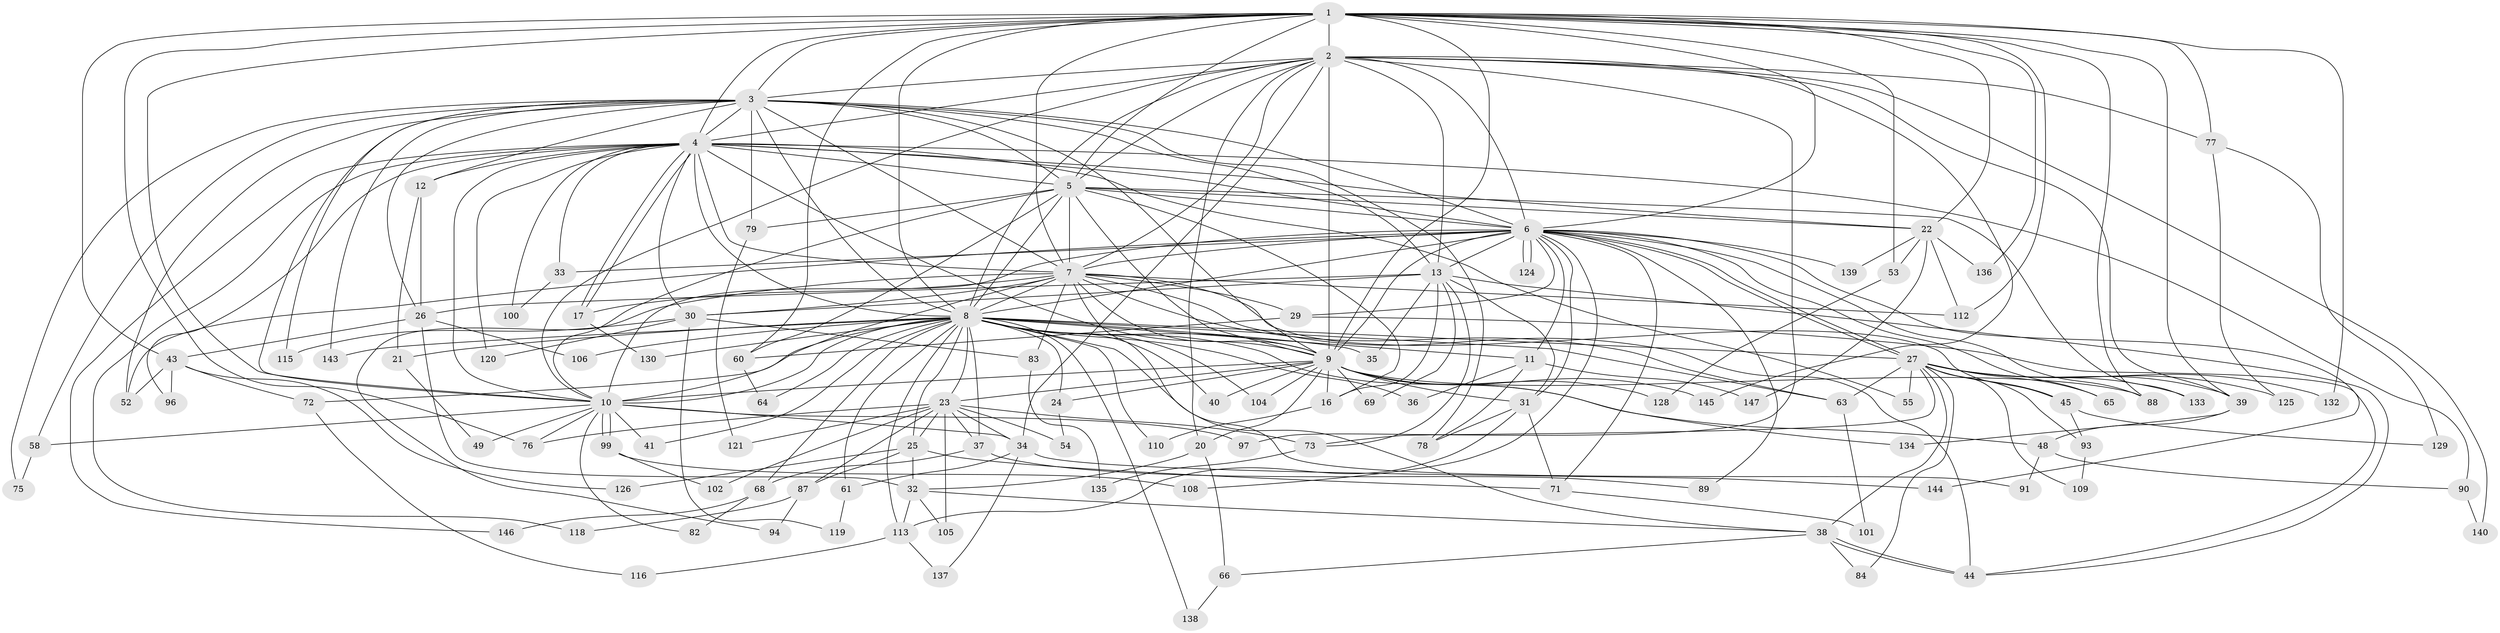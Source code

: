 // Generated by graph-tools (version 1.1) at 2025/51/02/27/25 19:51:43]
// undirected, 112 vertices, 274 edges
graph export_dot {
graph [start="1"]
  node [color=gray90,style=filled];
  1 [super="+142"];
  2 [super="+28"];
  3 [super="+14"];
  4 [super="+56"];
  5 [super="+107"];
  6 [super="+62"];
  7 [super="+15"];
  8 [super="+19"];
  9 [super="+141"];
  10 [super="+18"];
  11;
  12;
  13 [super="+51"];
  16 [super="+67"];
  17 [super="+131"];
  20;
  21;
  22 [super="+50"];
  23 [super="+85"];
  24;
  25 [super="+111"];
  26 [super="+42"];
  27 [super="+47"];
  29 [super="+46"];
  30 [super="+70"];
  31 [super="+80"];
  32;
  33;
  34 [super="+59"];
  35;
  36;
  37;
  38 [super="+103"];
  39 [super="+57"];
  40;
  41;
  43 [super="+92"];
  44 [super="+74"];
  45;
  48 [super="+86"];
  49;
  52;
  53;
  54;
  55;
  58;
  60 [super="+117"];
  61;
  63 [super="+81"];
  64;
  65;
  66;
  68;
  69;
  71 [super="+127"];
  72;
  73 [super="+122"];
  75;
  76;
  77;
  78 [super="+95"];
  79;
  82;
  83;
  84;
  87;
  88 [super="+98"];
  89;
  90;
  91;
  93;
  94;
  96;
  97;
  99;
  100;
  101;
  102;
  104;
  105;
  106;
  108;
  109;
  110;
  112 [super="+123"];
  113 [super="+114"];
  115;
  116;
  118;
  119;
  120;
  121;
  124;
  125;
  126;
  128;
  129;
  130;
  132;
  133;
  134;
  135;
  136;
  137;
  138;
  139;
  140;
  143;
  144;
  145;
  146;
  147;
  1 -- 2 [weight=2];
  1 -- 3;
  1 -- 4;
  1 -- 5;
  1 -- 6;
  1 -- 7;
  1 -- 8;
  1 -- 9;
  1 -- 10;
  1 -- 39;
  1 -- 43;
  1 -- 53;
  1 -- 76;
  1 -- 77;
  1 -- 88;
  1 -- 132;
  1 -- 136;
  1 -- 112;
  1 -- 60;
  1 -- 22;
  2 -- 3 [weight=2];
  2 -- 4;
  2 -- 5;
  2 -- 6;
  2 -- 7;
  2 -- 8;
  2 -- 9 [weight=2];
  2 -- 10;
  2 -- 13;
  2 -- 20;
  2 -- 34;
  2 -- 77;
  2 -- 97;
  2 -- 140;
  2 -- 145;
  2 -- 39;
  3 -- 4 [weight=2];
  3 -- 5;
  3 -- 6;
  3 -- 7;
  3 -- 8;
  3 -- 9;
  3 -- 10;
  3 -- 12;
  3 -- 26;
  3 -- 52;
  3 -- 58;
  3 -- 75;
  3 -- 78;
  3 -- 79;
  3 -- 115;
  3 -- 143;
  3 -- 13;
  4 -- 5;
  4 -- 6;
  4 -- 7;
  4 -- 8 [weight=2];
  4 -- 9;
  4 -- 10;
  4 -- 12;
  4 -- 17;
  4 -- 17;
  4 -- 22;
  4 -- 30;
  4 -- 33;
  4 -- 55;
  4 -- 90;
  4 -- 96;
  4 -- 100;
  4 -- 118;
  4 -- 120;
  4 -- 146;
  5 -- 6;
  5 -- 7 [weight=2];
  5 -- 8;
  5 -- 9;
  5 -- 10 [weight=2];
  5 -- 16;
  5 -- 22;
  5 -- 60;
  5 -- 79;
  5 -- 133;
  6 -- 7;
  6 -- 8;
  6 -- 9;
  6 -- 10 [weight=2];
  6 -- 11;
  6 -- 13;
  6 -- 27;
  6 -- 27;
  6 -- 29;
  6 -- 31;
  6 -- 33;
  6 -- 52;
  6 -- 65;
  6 -- 71;
  6 -- 88;
  6 -- 89;
  6 -- 108;
  6 -- 124;
  6 -- 124;
  6 -- 139;
  6 -- 144;
  7 -- 8;
  7 -- 9;
  7 -- 10;
  7 -- 29;
  7 -- 30;
  7 -- 38;
  7 -- 45;
  7 -- 83;
  7 -- 112;
  7 -- 94;
  7 -- 63;
  7 -- 17;
  7 -- 44;
  8 -- 9;
  8 -- 10;
  8 -- 11;
  8 -- 21;
  8 -- 23;
  8 -- 24;
  8 -- 25;
  8 -- 35;
  8 -- 36;
  8 -- 37;
  8 -- 40;
  8 -- 41;
  8 -- 48;
  8 -- 61;
  8 -- 64;
  8 -- 68;
  8 -- 72;
  8 -- 91;
  8 -- 104;
  8 -- 106;
  8 -- 110;
  8 -- 113;
  8 -- 130;
  8 -- 138;
  8 -- 143;
  8 -- 27;
  8 -- 63;
  9 -- 10 [weight=2];
  9 -- 20;
  9 -- 23;
  9 -- 24;
  9 -- 40;
  9 -- 69;
  9 -- 104;
  9 -- 128;
  9 -- 134;
  9 -- 145;
  9 -- 88;
  9 -- 31;
  9 -- 16;
  10 -- 34;
  10 -- 49;
  10 -- 58;
  10 -- 82;
  10 -- 99;
  10 -- 99;
  10 -- 97;
  10 -- 76;
  10 -- 41;
  11 -- 36;
  11 -- 147;
  11 -- 78;
  12 -- 21;
  12 -- 26;
  13 -- 16;
  13 -- 31;
  13 -- 35;
  13 -- 69;
  13 -- 73;
  13 -- 44;
  13 -- 30;
  13 -- 26;
  16 -- 110;
  17 -- 130;
  20 -- 32;
  20 -- 66;
  21 -- 49;
  22 -- 136;
  22 -- 147;
  22 -- 112;
  22 -- 53;
  22 -- 139;
  23 -- 25;
  23 -- 37;
  23 -- 54;
  23 -- 87;
  23 -- 102;
  23 -- 105;
  23 -- 121;
  23 -- 76;
  23 -- 34;
  23 -- 73;
  24 -- 54;
  25 -- 71;
  25 -- 87;
  25 -- 32;
  25 -- 126;
  26 -- 32;
  26 -- 43;
  26 -- 106;
  27 -- 38;
  27 -- 39;
  27 -- 45;
  27 -- 55;
  27 -- 63;
  27 -- 73;
  27 -- 84;
  27 -- 93;
  27 -- 109;
  27 -- 132;
  27 -- 65;
  27 -- 133;
  27 -- 125;
  29 -- 60;
  29 -- 44;
  30 -- 83;
  30 -- 115;
  30 -- 119;
  30 -- 120;
  31 -- 78;
  31 -- 113;
  31 -- 71;
  32 -- 105;
  32 -- 38;
  32 -- 113;
  33 -- 100;
  34 -- 61;
  34 -- 137;
  34 -- 144;
  37 -- 68;
  37 -- 89;
  38 -- 44;
  38 -- 44;
  38 -- 66;
  38 -- 84;
  39 -- 48 [weight=2];
  39 -- 134;
  43 -- 72;
  43 -- 96;
  43 -- 126;
  43 -- 52;
  45 -- 93;
  45 -- 129;
  48 -- 90;
  48 -- 91;
  53 -- 128;
  58 -- 75;
  60 -- 64;
  61 -- 119;
  63 -- 101;
  66 -- 138;
  68 -- 82;
  68 -- 146;
  71 -- 101;
  72 -- 116;
  73 -- 135;
  77 -- 125;
  77 -- 129;
  79 -- 121;
  83 -- 135;
  87 -- 94;
  87 -- 118;
  90 -- 140;
  93 -- 109;
  99 -- 102;
  99 -- 108;
  113 -- 137;
  113 -- 116;
}
